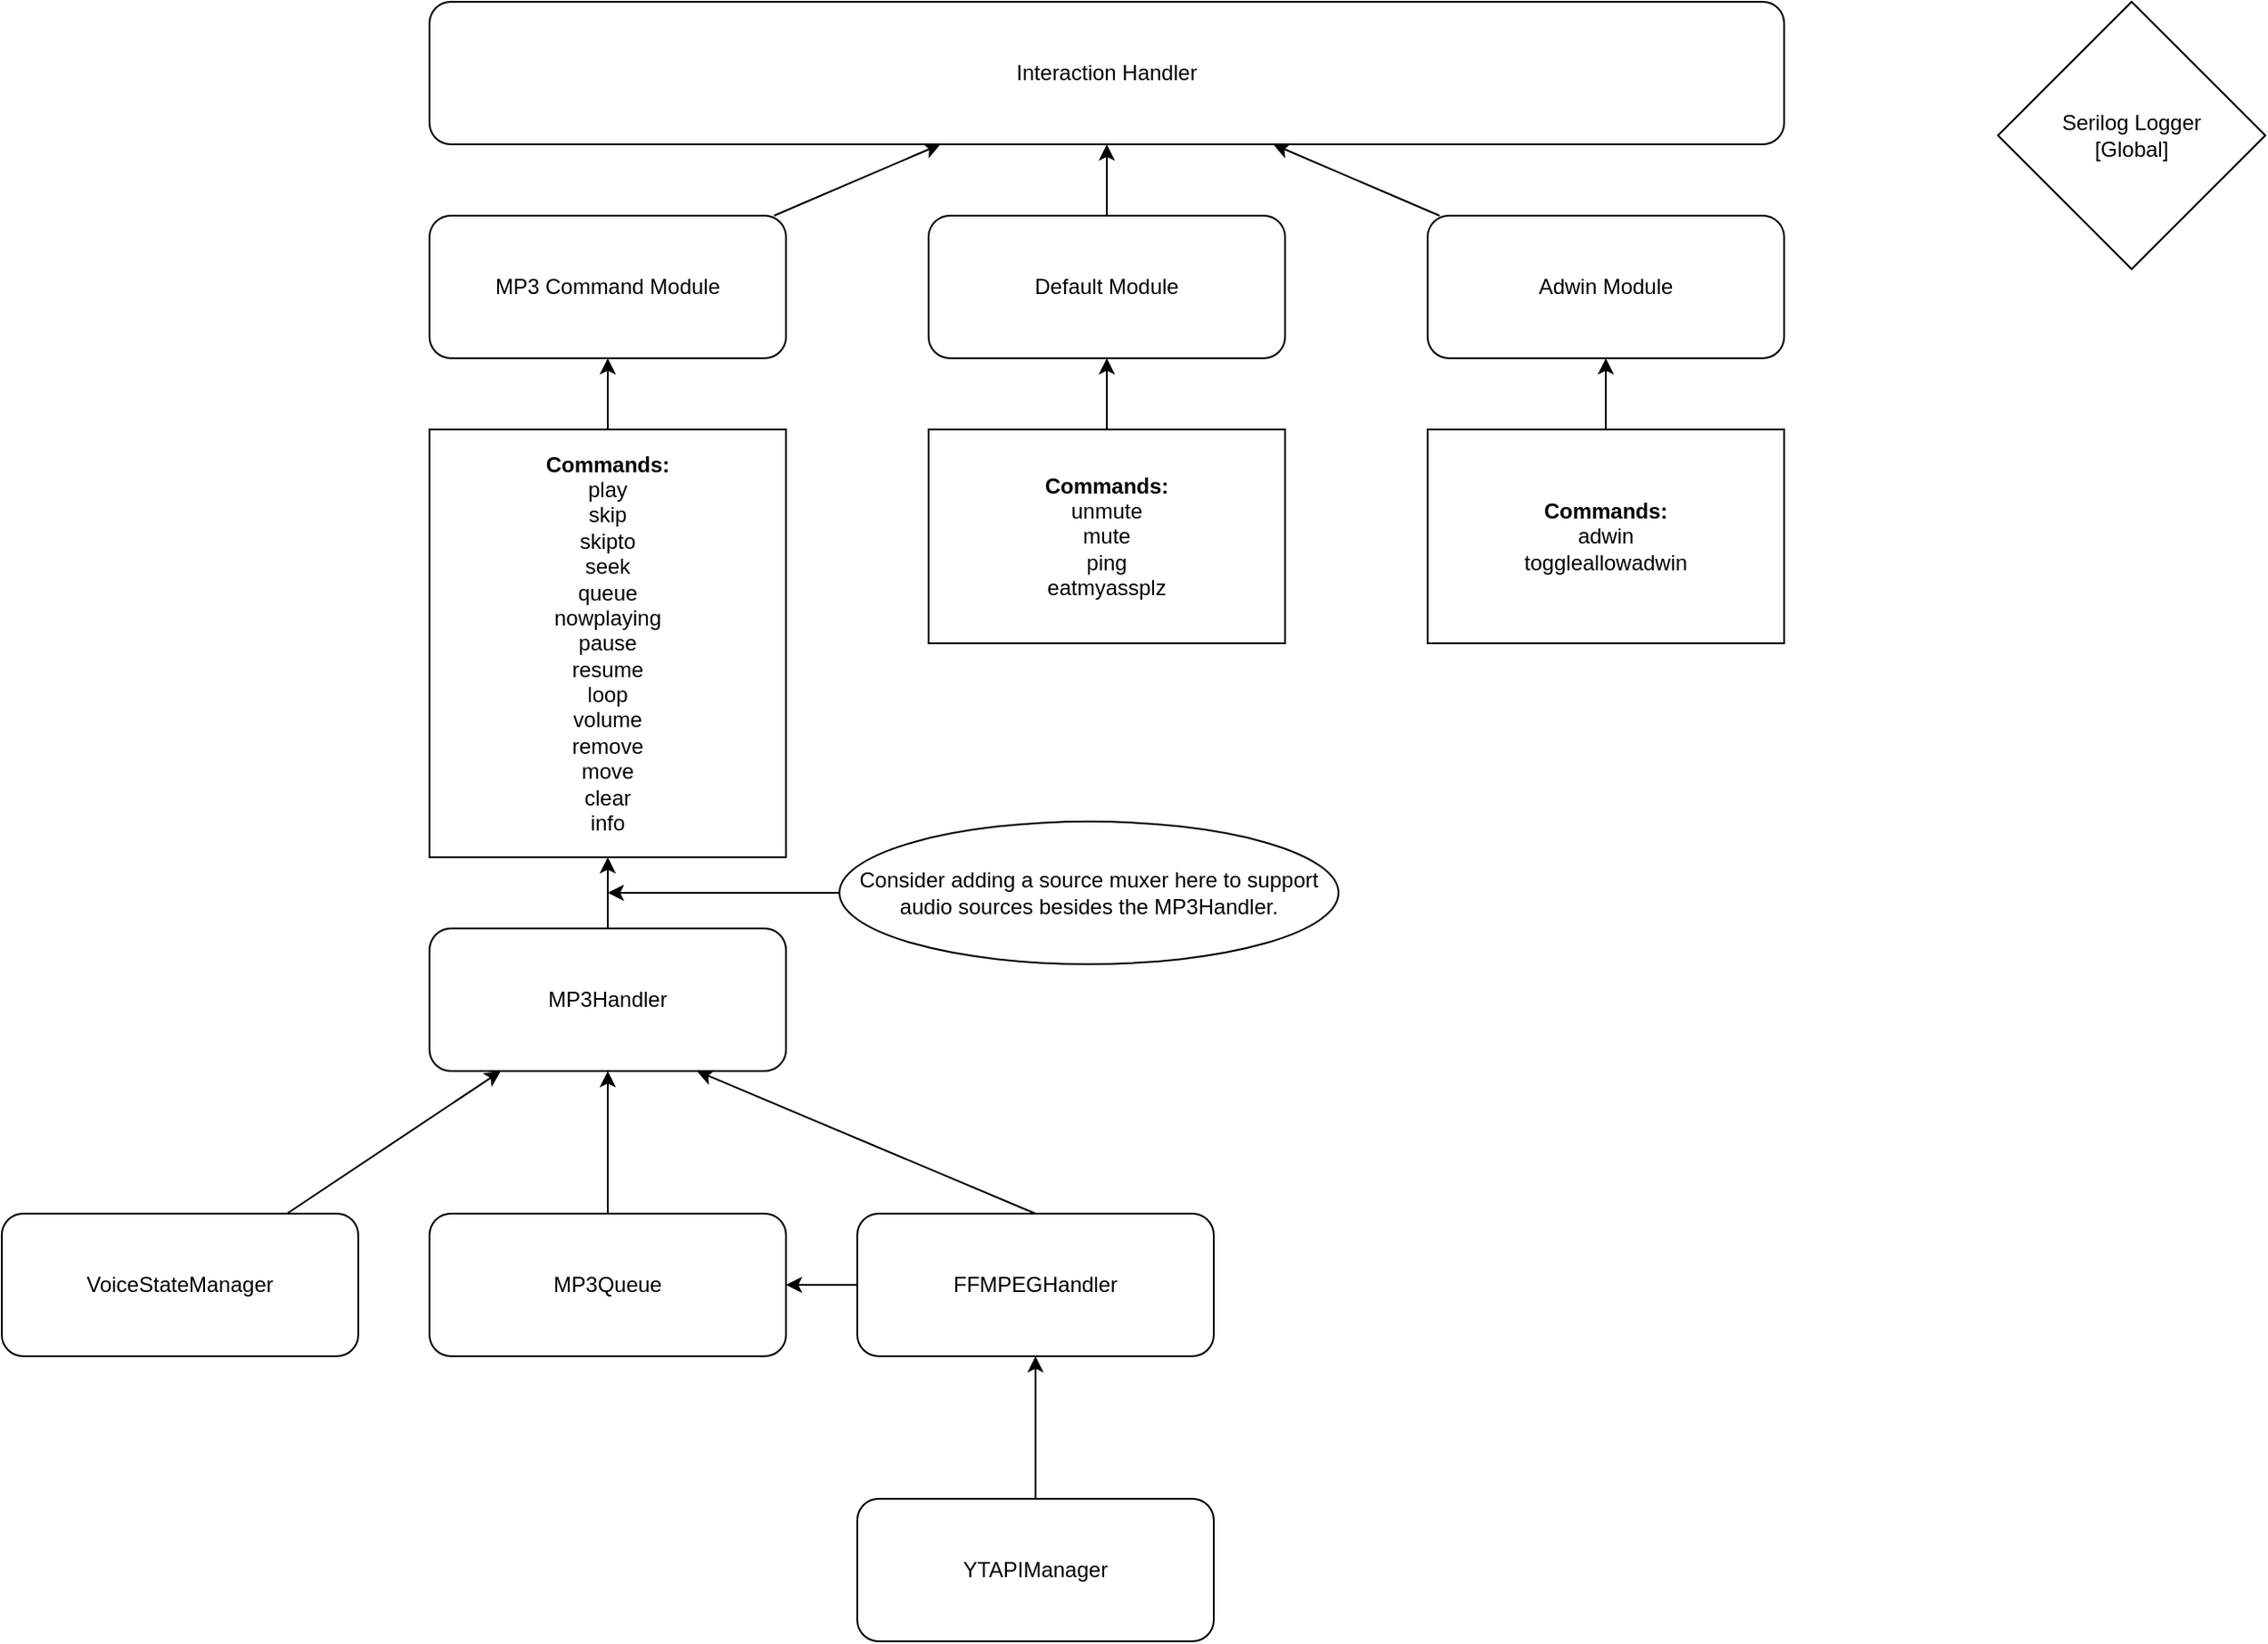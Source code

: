 <mxfile>
    <diagram id="YdMwi9cVZEPCFT2wWE4i" name="Page-1">
        <mxGraphModel dx="2158" dy="875" grid="1" gridSize="10" guides="1" tooltips="1" connect="1" arrows="1" fold="1" page="1" pageScale="1" pageWidth="1200" pageHeight="1920" math="0" shadow="0">
            <root>
                <mxCell id="0"/>
                <mxCell id="1" parent="0"/>
                <mxCell id="2" value="Interaction Handler" style="rounded=1;whiteSpace=wrap;html=1;" vertex="1" parent="1">
                    <mxGeometry x="40" y="120" width="760" height="80" as="geometry"/>
                </mxCell>
                <mxCell id="7" style="edgeStyle=none;html=1;" edge="1" parent="1" source="4" target="2">
                    <mxGeometry relative="1" as="geometry"/>
                </mxCell>
                <mxCell id="4" value="MP3 Command Module" style="rounded=1;whiteSpace=wrap;html=1;" vertex="1" parent="1">
                    <mxGeometry x="40" y="240" width="200" height="80" as="geometry"/>
                </mxCell>
                <mxCell id="10" style="edgeStyle=none;html=1;" edge="1" parent="1" source="8" target="2">
                    <mxGeometry relative="1" as="geometry"/>
                </mxCell>
                <mxCell id="8" value="Default Module" style="rounded=1;whiteSpace=wrap;html=1;" vertex="1" parent="1">
                    <mxGeometry x="320" y="240" width="200" height="80" as="geometry"/>
                </mxCell>
                <mxCell id="11" style="edgeStyle=none;html=1;" edge="1" parent="1" source="9" target="2">
                    <mxGeometry relative="1" as="geometry"/>
                </mxCell>
                <mxCell id="9" value="Adwin Module" style="rounded=1;whiteSpace=wrap;html=1;" vertex="1" parent="1">
                    <mxGeometry x="600" y="240" width="200" height="80" as="geometry"/>
                </mxCell>
                <mxCell id="14" style="edgeStyle=none;html=1;entryX=0.5;entryY=1;entryDx=0;entryDy=0;" edge="1" parent="1" source="13" target="8">
                    <mxGeometry relative="1" as="geometry"/>
                </mxCell>
                <mxCell id="13" value="&lt;b&gt;Commands:&lt;/b&gt;&lt;br&gt;unmute&lt;br&gt;mute&lt;br&gt;ping&lt;br&gt;eatmyassplz" style="rounded=0;whiteSpace=wrap;html=1;align=center;" vertex="1" parent="1">
                    <mxGeometry x="320" y="360" width="200" height="120" as="geometry"/>
                </mxCell>
                <mxCell id="16" style="edgeStyle=none;html=1;entryX=0.5;entryY=1;entryDx=0;entryDy=0;" edge="1" parent="1" source="15" target="4">
                    <mxGeometry relative="1" as="geometry"/>
                </mxCell>
                <mxCell id="15" value="&lt;b&gt;Commands:&lt;/b&gt;&lt;br&gt;play&lt;br&gt;skip&lt;br&gt;skipto&lt;br&gt;seek&lt;br&gt;queue&lt;br&gt;nowplaying&lt;br&gt;pause&lt;br&gt;resume&lt;br&gt;loop&lt;br&gt;volume&lt;br&gt;remove&lt;br&gt;move&lt;br&gt;clear&lt;br&gt;info" style="rounded=0;whiteSpace=wrap;html=1;align=center;" vertex="1" parent="1">
                    <mxGeometry x="40" y="360" width="200" height="240" as="geometry"/>
                </mxCell>
                <mxCell id="18" value="" style="edgeStyle=none;html=1;" edge="1" parent="1" source="17" target="9">
                    <mxGeometry relative="1" as="geometry"/>
                </mxCell>
                <mxCell id="17" value="&lt;b&gt;Commands:&lt;/b&gt;&lt;br&gt;adwin&lt;br&gt;toggleallowadwin" style="rounded=0;whiteSpace=wrap;html=1;align=center;" vertex="1" parent="1">
                    <mxGeometry x="600" y="360" width="200" height="120" as="geometry"/>
                </mxCell>
                <mxCell id="20" value="" style="edgeStyle=none;html=1;" edge="1" parent="1" source="19" target="15">
                    <mxGeometry relative="1" as="geometry"/>
                </mxCell>
                <mxCell id="19" value="MP3Handler" style="rounded=1;whiteSpace=wrap;html=1;" vertex="1" parent="1">
                    <mxGeometry x="40" y="640" width="200" height="80" as="geometry"/>
                </mxCell>
                <mxCell id="22" value="" style="edgeStyle=none;html=1;" edge="1" parent="1" source="21" target="19">
                    <mxGeometry relative="1" as="geometry"/>
                </mxCell>
                <mxCell id="21" value="MP3Queue" style="rounded=1;whiteSpace=wrap;html=1;" vertex="1" parent="1">
                    <mxGeometry x="40" y="800" width="200" height="80" as="geometry"/>
                </mxCell>
                <mxCell id="31" style="edgeStyle=none;html=1;" edge="1" parent="1" source="23" target="21">
                    <mxGeometry relative="1" as="geometry"/>
                </mxCell>
                <mxCell id="32" style="edgeStyle=none;html=1;exitX=0.5;exitY=0;exitDx=0;exitDy=0;entryX=0.75;entryY=1;entryDx=0;entryDy=0;" edge="1" parent="1" source="23" target="19">
                    <mxGeometry relative="1" as="geometry"/>
                </mxCell>
                <mxCell id="23" value="FFMPEGHandler" style="rounded=1;whiteSpace=wrap;html=1;" vertex="1" parent="1">
                    <mxGeometry x="280" y="800" width="200" height="80" as="geometry"/>
                </mxCell>
                <mxCell id="27" style="edgeStyle=none;html=1;entryX=0.5;entryY=1;entryDx=0;entryDy=0;" edge="1" parent="1" source="26" target="23">
                    <mxGeometry relative="1" as="geometry"/>
                </mxCell>
                <mxCell id="26" value="YTAPIManager" style="rounded=1;whiteSpace=wrap;html=1;" vertex="1" parent="1">
                    <mxGeometry x="280" y="960" width="200" height="80" as="geometry"/>
                </mxCell>
                <mxCell id="30" style="edgeStyle=none;html=1;" edge="1" parent="1" source="28" target="19">
                    <mxGeometry relative="1" as="geometry"/>
                </mxCell>
                <mxCell id="28" value="VoiceStateManager" style="rounded=1;whiteSpace=wrap;html=1;" vertex="1" parent="1">
                    <mxGeometry x="-200" y="800" width="200" height="80" as="geometry"/>
                </mxCell>
                <mxCell id="34" style="edgeStyle=none;html=1;" edge="1" parent="1" source="33">
                    <mxGeometry relative="1" as="geometry">
                        <mxPoint x="140" y="620" as="targetPoint"/>
                    </mxGeometry>
                </mxCell>
                <mxCell id="33" value="Consider adding a source muxer here to support audio sources besides the MP3Handler." style="ellipse;whiteSpace=wrap;html=1;" vertex="1" parent="1">
                    <mxGeometry x="270" y="580" width="280" height="80" as="geometry"/>
                </mxCell>
                <mxCell id="36" value="Serilog Logger&lt;br&gt;[Global]" style="rhombus;whiteSpace=wrap;html=1;" vertex="1" parent="1">
                    <mxGeometry x="920" y="120" width="150" height="150" as="geometry"/>
                </mxCell>
            </root>
        </mxGraphModel>
    </diagram>
</mxfile>